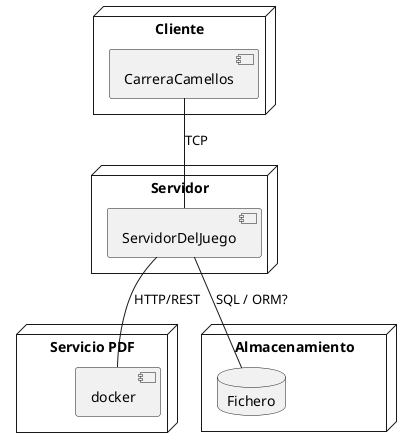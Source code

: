 @startuml

node "Cliente" {
  component CarreraCamellos
}

node "Servidor" {
  component ServidorDelJuego
}

node "Servicio PDF" {
    ' docker es quien genera los pdfs
  component docker 
}

node "Almacenamiento" {
    ' sqlite es la base de datos que se ejecuta (mas dificil)// fichero tambien guarda el historial (facil)
  database Fichero
}

CarreraCamellos -- ServidorDelJuego : TCP
ServidorDelJuego -- docker : HTTP/REST
ServidorDelJuego -- Fichero : SQL / ORM?

@enduml
